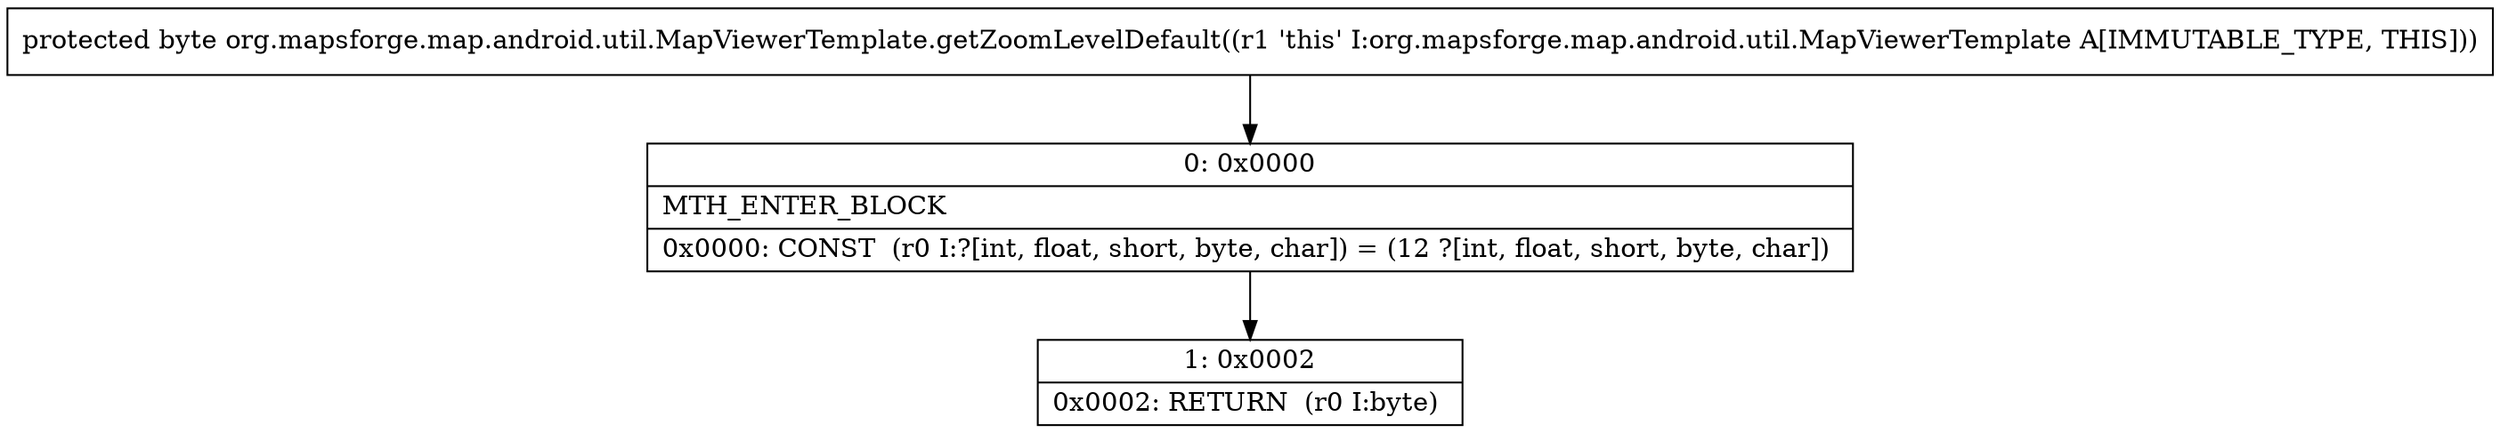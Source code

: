 digraph "CFG fororg.mapsforge.map.android.util.MapViewerTemplate.getZoomLevelDefault()B" {
Node_0 [shape=record,label="{0\:\ 0x0000|MTH_ENTER_BLOCK\l|0x0000: CONST  (r0 I:?[int, float, short, byte, char]) = (12 ?[int, float, short, byte, char]) \l}"];
Node_1 [shape=record,label="{1\:\ 0x0002|0x0002: RETURN  (r0 I:byte) \l}"];
MethodNode[shape=record,label="{protected byte org.mapsforge.map.android.util.MapViewerTemplate.getZoomLevelDefault((r1 'this' I:org.mapsforge.map.android.util.MapViewerTemplate A[IMMUTABLE_TYPE, THIS])) }"];
MethodNode -> Node_0;
Node_0 -> Node_1;
}

